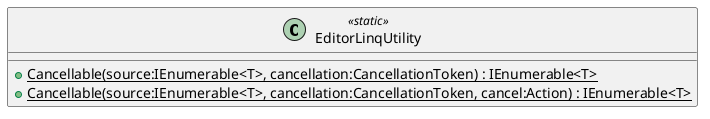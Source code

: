 @startuml
class EditorLinqUtility <<static>> {
    + {static} Cancellable(source:IEnumerable<T>, cancellation:CancellationToken) : IEnumerable<T>
    + {static} Cancellable(source:IEnumerable<T>, cancellation:CancellationToken, cancel:Action) : IEnumerable<T>
}
@enduml
